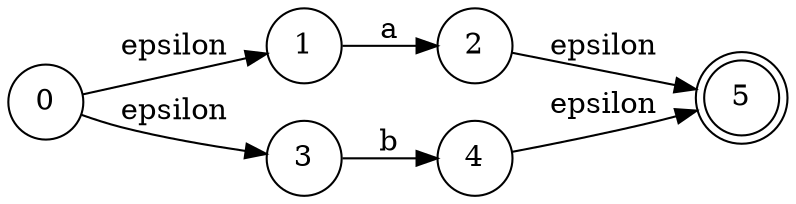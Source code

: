 digraph union {
    rankdir=LR;
    size = "7,5";
    node [size="30,60", shape = doublecircle]; 5;
    node [size="30,60", shape = circle];
    0 -> 1 [label="epsilon"]
    1 -> 2 [label="a"]
    2 -> 5 [label="epsilon"]
    0 -> 3 [label="epsilon"]
    3 -> 4 [label="b"]
    4 -> 5 [label="epsilon"]

}
